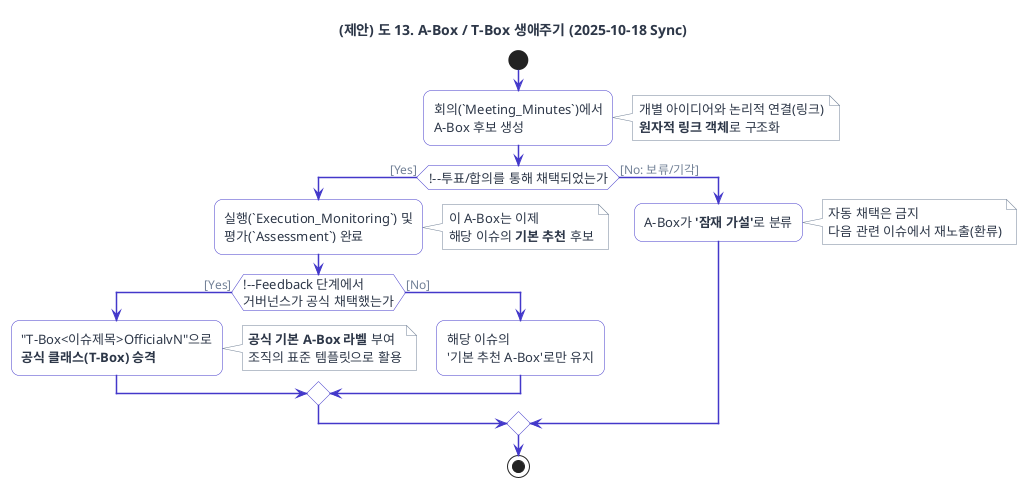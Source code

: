 @startuml

title (제안) 도 13. A-Box / T-Box 생애주기 (2025-10-18 Sync)

'================================================================
' Worflogy.com Website Theme for PlantUML
'================================================================

'// 1. 전역 스타일 (Global Style & Fonts) //
skinparam backgroundColor #ffffff
skinparam defaultFontName "Pretendard"
skinparam defaultFontSize 13
skinparam defaultFontColor #2D3748
skinparam shadowing false
skinparam roundCorner 16

'// 2. 화살표 및 연결선 스타일 (Arrow & Connector Style) //
skinparam ArrowColor #718096
skinparam ArrowThickness 1.5
skinparam ArrowFontColor #718096
skinparam ArrowFontSize 12
skinparam linetype ortho

'// 3. 기본 요소 스타일 (Standard Elements Style) //
skinparam card {
  BackgroundColor #ffffff
  BorderColor #718096
}
skinparam note {
  BackgroundColor #ffffff
  BorderColor #718096
  FontColor #2D3748
}
skinparam component {
  BackgroundColor #ffffff
  BorderColor #718096
}
skinparam package {
  BackgroundColor #ffffff
  BorderColor #718096
}
skinparam database {
  BackgroundColor #ffffff
  BorderColor #718096
}
' [추가] 파티션(Partition) 스타일 정의
skinparam partition {
  BackgroundColor #F4F6F8 ' 웹사이트의 연한 배경색으로 구분감 부여
  BorderColor #718096
  FontColor #2D3748
}

'// 4. 강조 요소 스타일 (Accent Elements Style) //
skinparam actor {
  BackgroundColor #4338CA
  BorderColor #4338CA
  FontColor #ffffff
}
skinparam participant {
  BackgroundColor #4338CA
  BorderColor #4338CA
  FontColor #ffffff
}
skinparam usecase {
  BackgroundColor #ffffff
  BorderColor #4338CA
  ArrowColor #4338CA
}
skinparam activity {
  BackgroundColor #ffffff
  BorderColor #4338CA
  FontColor #2D3748
}

'// 5. 클래스 다이어그램 스타일 (Class Diagram Style) //
skinparam class {
  BackgroundColor #ffffff
  BorderColor #718096 ' [수정] 테두리 색상 변경
  HeaderBackgroundColor #4338CA
  FontColor #ffffff
  AttributeFontColor #2D3748
  AttributeFontSize 12
}

'================================================================

' Flow
start

:회의(`Meeting_Minutes`)에서\nA-Box 후보 생성;
note right
개별 아이디어와 논리적 연결(링크)
**원자적 링크 객체**로 구조화
end note

if (!--투표/합의를 통해 채택되었는가) then ([Yes])
  :실행(`Execution_Monitoring`) 및\n평가(`Assessment`) 완료;
  note right
  이 A-Box는 이제
  해당 이슈의 **기본 추천** 후보
  end note

  if (!--Feedback 단계에서\n거버넌스가 공식 채택했는가) then ([Yes])
    :"T-Box<이슈제목>OfficialvN"으로\n**공식 클래스(T-Box) 승격**;
    note right
    **공식 기본 A-Box 라벨** 부여
    조직의 표준 템플릿으로 활용
    end note
  else ([No])
    :해당 이슈의\n'기본 추천 A-Box'로만 유지;
  endif

else ([No: 보류/기각])
  :A-Box가 **'잠재 가설'**로 분류;
  note right
  자동 채택은 금지
  다음 관련 이슈에서 재노출(환류)
  end note
endif

stop

@enduml
